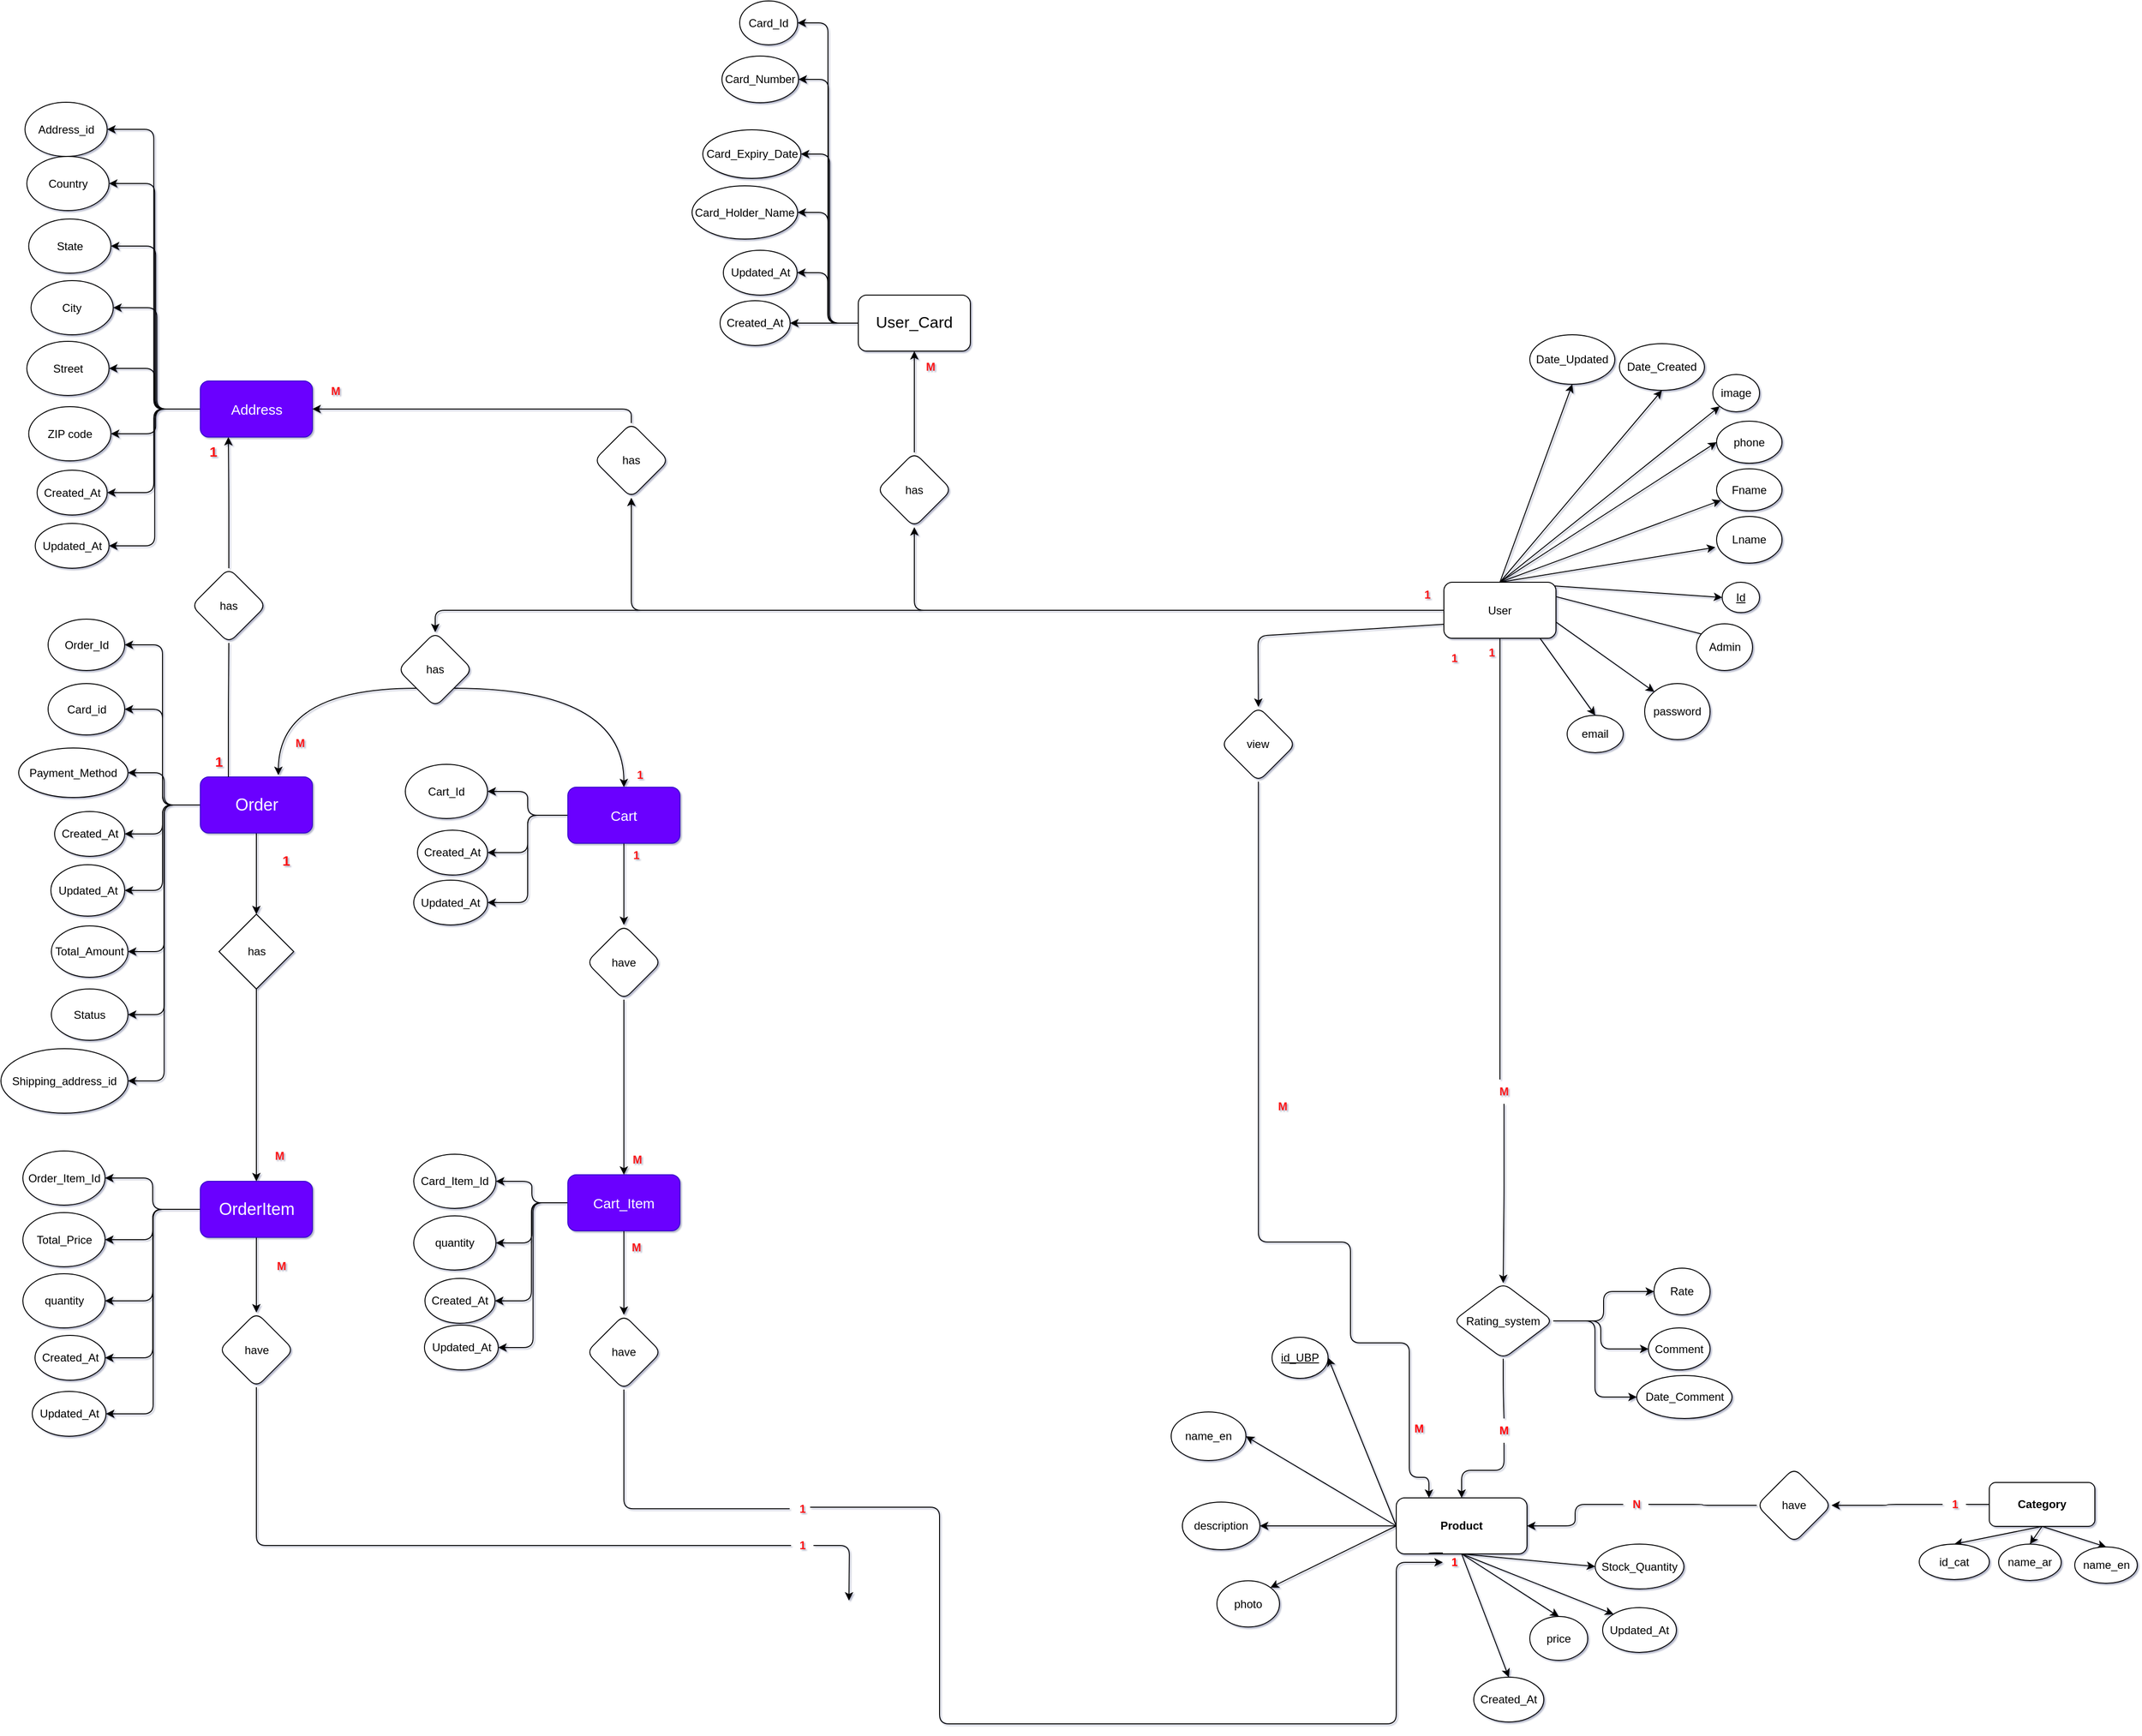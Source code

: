 <mxfile>
    <diagram id="pt88CGt4KrrBIa9byYeV" name="Page-1">
        <mxGraphModel dx="3523" dy="1805" grid="0" gridSize="10" guides="1" tooltips="1" connect="1" arrows="1" fold="1" page="0" pageScale="1" pageWidth="3300" pageHeight="4681" background="none" math="0" shadow="1">
            <root>
                <mxCell id="0"/>
                <mxCell id="1" parent="0"/>
                <mxCell id="13" style="edgeStyle=none;html=1;exitX=0.5;exitY=0;exitDx=0;exitDy=0;entryX=0;entryY=0.5;entryDx=0;entryDy=0;rounded=1;" parent="1" source="2" target="8" edge="1">
                    <mxGeometry relative="1" as="geometry"/>
                </mxCell>
                <mxCell id="14" style="edgeStyle=none;html=1;exitX=0.5;exitY=0;exitDx=0;exitDy=0;rounded=1;" parent="1" source="2" target="9" edge="1">
                    <mxGeometry relative="1" as="geometry"/>
                </mxCell>
                <mxCell id="15" style="edgeStyle=none;html=1;exitX=0.5;exitY=0;exitDx=0;exitDy=0;entryX=-0.019;entryY=0.661;entryDx=0;entryDy=0;rounded=1;entryPerimeter=0;" parent="1" source="2" target="10" edge="1">
                    <mxGeometry relative="1" as="geometry"/>
                </mxCell>
                <mxCell id="16" style="edgeStyle=none;html=1;exitX=0.5;exitY=0;exitDx=0;exitDy=0;entryX=0;entryY=0.5;entryDx=0;entryDy=0;rounded=1;" parent="1" source="2" target="11" edge="1">
                    <mxGeometry relative="1" as="geometry"/>
                </mxCell>
                <mxCell id="17" style="edgeStyle=none;html=1;exitX=0.5;exitY=0;exitDx=0;exitDy=0;entryX=0.5;entryY=1;entryDx=0;entryDy=0;rounded=1;" parent="1" source="2" target="12" edge="1">
                    <mxGeometry relative="1" as="geometry"/>
                </mxCell>
                <mxCell id="22" style="edgeStyle=none;html=1;exitX=0.5;exitY=0;exitDx=0;exitDy=0;entryX=0;entryY=1;entryDx=0;entryDy=0;rounded=1;" parent="1" source="2" target="18" edge="1">
                    <mxGeometry relative="1" as="geometry"/>
                </mxCell>
                <mxCell id="24" style="edgeStyle=none;html=1;exitX=0.5;exitY=0;exitDx=0;exitDy=0;entryX=0.5;entryY=0;entryDx=0;entryDy=0;rounded=1;" parent="1" source="2" target="23" edge="1">
                    <mxGeometry relative="1" as="geometry">
                        <Array as="points"/>
                    </mxGeometry>
                </mxCell>
                <mxCell id="26" style="edgeStyle=none;html=1;exitX=0.5;exitY=0;exitDx=0;exitDy=0;entryX=1;entryY=0.5;entryDx=0;entryDy=0;rounded=1;" parent="1" source="2" target="25" edge="1">
                    <mxGeometry relative="1" as="geometry"/>
                </mxCell>
                <mxCell id="28" style="edgeStyle=none;html=1;exitX=0.5;exitY=0;exitDx=0;exitDy=0;entryX=0;entryY=0;entryDx=0;entryDy=0;rounded=1;" parent="1" source="2" target="27" edge="1">
                    <mxGeometry relative="1" as="geometry"/>
                </mxCell>
                <mxCell id="31" style="edgeStyle=orthogonalEdgeStyle;html=1;exitX=0.5;exitY=1;exitDx=0;exitDy=0;rounded=1;startArrow=none;" parent="1" source="128" target="29" edge="1">
                    <mxGeometry relative="1" as="geometry"/>
                </mxCell>
                <mxCell id="319" style="edgeStyle=none;html=1;exitX=0.5;exitY=0;exitDx=0;exitDy=0;entryX=0.5;entryY=1;entryDx=0;entryDy=0;rounded=1;" parent="1" source="2" target="318" edge="1">
                    <mxGeometry relative="1" as="geometry"/>
                </mxCell>
                <mxCell id="5104" style="edgeStyle=orthogonalEdgeStyle;html=1;exitX=0;exitY=0.5;exitDx=0;exitDy=0;entryX=0.5;entryY=0;entryDx=0;entryDy=0;fontSize=15;" parent="1" source="2" target="4862" edge="1">
                    <mxGeometry relative="1" as="geometry"/>
                </mxCell>
                <mxCell id="5213" style="edgeStyle=orthogonalEdgeStyle;html=1;exitX=0;exitY=0.5;exitDx=0;exitDy=0;entryX=0.5;entryY=1;entryDx=0;entryDy=0;strokeColor=default;" parent="1" source="2" target="5189" edge="1">
                    <mxGeometry relative="1" as="geometry"/>
                </mxCell>
                <mxCell id="5215" style="edgeStyle=orthogonalEdgeStyle;html=1;exitX=0;exitY=0.5;exitDx=0;exitDy=0;entryX=0.5;entryY=1;entryDx=0;entryDy=0;strokeColor=default;" parent="1" source="2" target="5214" edge="1">
                    <mxGeometry relative="1" as="geometry"/>
                </mxCell>
                <mxCell id="5241" style="edgeStyle=none;html=1;exitX=0;exitY=0.75;exitDx=0;exitDy=0;entryX=0.5;entryY=0;entryDx=0;entryDy=0;" edge="1" parent="1" source="2" target="5227">
                    <mxGeometry relative="1" as="geometry">
                        <Array as="points">
                            <mxPoint x="-745" y="-305"/>
                        </Array>
                    </mxGeometry>
                </mxCell>
                <mxCell id="2" value="User" style="rounded=1;whiteSpace=wrap;html=1;" parent="1" vertex="1">
                    <mxGeometry x="-546" y="-362.5" width="120" height="60" as="geometry"/>
                </mxCell>
                <mxCell id="42" style="edgeStyle=none;html=1;exitX=0;exitY=0.5;exitDx=0;exitDy=0;entryX=1;entryY=0.5;entryDx=0;entryDy=0;rounded=1;" parent="1" source="3" target="41" edge="1">
                    <mxGeometry relative="1" as="geometry"/>
                </mxCell>
                <mxCell id="49" style="edgeStyle=none;html=1;exitX=0;exitY=0.5;exitDx=0;exitDy=0;entryX=1;entryY=0.5;entryDx=0;entryDy=0;rounded=1;" parent="1" source="3" target="48" edge="1">
                    <mxGeometry relative="1" as="geometry"/>
                </mxCell>
                <mxCell id="167" style="edgeStyle=none;html=1;exitX=0;exitY=0.5;exitDx=0;exitDy=0;entryX=1;entryY=0;entryDx=0;entryDy=0;rounded=1;" parent="1" source="3" target="141" edge="1">
                    <mxGeometry relative="1" as="geometry"/>
                </mxCell>
                <mxCell id="422" style="edgeStyle=none;html=1;exitX=0;exitY=0.5;exitDx=0;exitDy=0;entryX=1;entryY=0.5;entryDx=0;entryDy=0;" parent="1" source="3" target="421" edge="1">
                    <mxGeometry relative="1" as="geometry"/>
                </mxCell>
                <mxCell id="5234" style="edgeStyle=none;html=1;exitX=0.5;exitY=1;exitDx=0;exitDy=0;entryX=0.5;entryY=0;entryDx=0;entryDy=0;" edge="1" parent="1" source="3" target="5233">
                    <mxGeometry relative="1" as="geometry"/>
                </mxCell>
                <mxCell id="5238" style="edgeStyle=none;html=1;exitX=0.5;exitY=1;exitDx=0;exitDy=0;entryX=0;entryY=0.5;entryDx=0;entryDy=0;" edge="1" parent="1" source="3" target="5236">
                    <mxGeometry relative="1" as="geometry"/>
                </mxCell>
                <mxCell id="5239" style="edgeStyle=none;html=1;exitX=0.5;exitY=1;exitDx=0;exitDy=0;entryX=0;entryY=0;entryDx=0;entryDy=0;" edge="1" parent="1" source="3" target="5237">
                    <mxGeometry relative="1" as="geometry"/>
                </mxCell>
                <mxCell id="5240" style="edgeStyle=none;html=1;exitX=0.5;exitY=1;exitDx=0;exitDy=0;entryX=0.5;entryY=0;entryDx=0;entryDy=0;" edge="1" parent="1" source="3" target="5235">
                    <mxGeometry relative="1" as="geometry"/>
                </mxCell>
                <mxCell id="3" value="&lt;b&gt;Product&lt;/b&gt;" style="rounded=1;whiteSpace=wrap;html=1;" parent="1" vertex="1">
                    <mxGeometry x="-597" y="618" width="140" height="60" as="geometry"/>
                </mxCell>
                <mxCell id="8" value="&lt;u&gt;Id&lt;/u&gt;" style="ellipse;whiteSpace=wrap;html=1;rounded=1;" parent="1" vertex="1">
                    <mxGeometry x="-248" y="-362.5" width="40" height="32.5" as="geometry"/>
                </mxCell>
                <mxCell id="9" value="Fname" style="ellipse;whiteSpace=wrap;html=1;rounded=1;" parent="1" vertex="1">
                    <mxGeometry x="-254" y="-484" width="70" height="45" as="geometry"/>
                </mxCell>
                <mxCell id="10" value="Lname" style="ellipse;whiteSpace=wrap;html=1;rounded=1;" parent="1" vertex="1">
                    <mxGeometry x="-254" y="-433" width="70" height="50" as="geometry"/>
                </mxCell>
                <mxCell id="11" value="phone" style="ellipse;whiteSpace=wrap;html=1;rounded=1;" parent="1" vertex="1">
                    <mxGeometry x="-254" y="-535" width="70" height="45" as="geometry"/>
                </mxCell>
                <mxCell id="12" value="Date_Created" style="ellipse;whiteSpace=wrap;html=1;rounded=1;" parent="1" vertex="1">
                    <mxGeometry x="-358" y="-618" width="91" height="50" as="geometry"/>
                </mxCell>
                <mxCell id="18" value="image" style="ellipse;whiteSpace=wrap;html=1;rounded=1;" parent="1" vertex="1">
                    <mxGeometry x="-258" y="-585" width="50" height="40" as="geometry"/>
                </mxCell>
                <mxCell id="23" value="email" style="ellipse;whiteSpace=wrap;html=1;rounded=1;" parent="1" vertex="1">
                    <mxGeometry x="-414" y="-220" width="60" height="40" as="geometry"/>
                </mxCell>
                <mxCell id="25" value="Admin" style="ellipse;whiteSpace=wrap;html=1;rounded=1;" parent="1" vertex="1">
                    <mxGeometry x="-275.5" y="-318" width="60" height="50" as="geometry"/>
                </mxCell>
                <mxCell id="27" value="password" style="ellipse;whiteSpace=wrap;html=1;rounded=1;" parent="1" vertex="1">
                    <mxGeometry x="-331" y="-254" width="70" height="60" as="geometry"/>
                </mxCell>
                <mxCell id="32" style="edgeStyle=orthogonalEdgeStyle;html=1;exitX=0.5;exitY=1;exitDx=0;exitDy=0;entryX=0.5;entryY=0;entryDx=0;entryDy=0;rounded=1;startArrow=none;" parent="1" source="129" target="3" edge="1">
                    <mxGeometry relative="1" as="geometry"/>
                </mxCell>
                <mxCell id="36" style="edgeStyle=orthogonalEdgeStyle;html=1;exitX=1;exitY=0.5;exitDx=0;exitDy=0;entryX=0;entryY=0.5;entryDx=0;entryDy=0;rounded=1;" parent="1" source="29" target="33" edge="1">
                    <mxGeometry relative="1" as="geometry"/>
                </mxCell>
                <mxCell id="374" style="edgeStyle=orthogonalEdgeStyle;rounded=1;html=1;exitX=1;exitY=0.5;exitDx=0;exitDy=0;entryX=0;entryY=0.5;entryDx=0;entryDy=0;" parent="1" source="29" target="34" edge="1">
                    <mxGeometry relative="1" as="geometry"/>
                </mxCell>
                <mxCell id="376" style="edgeStyle=orthogonalEdgeStyle;rounded=1;html=1;exitX=1;exitY=0.5;exitDx=0;exitDy=0;entryX=0;entryY=0.5;entryDx=0;entryDy=0;" parent="1" source="29" target="35" edge="1">
                    <mxGeometry relative="1" as="geometry"/>
                </mxCell>
                <mxCell id="29" value="Rating_system" style="rhombus;whiteSpace=wrap;html=1;rounded=1;" parent="1" vertex="1">
                    <mxGeometry x="-536" y="388" width="107" height="81" as="geometry"/>
                </mxCell>
                <mxCell id="33" value="Rate" style="ellipse;whiteSpace=wrap;html=1;rounded=1;" parent="1" vertex="1">
                    <mxGeometry x="-321" y="372" width="60" height="50" as="geometry"/>
                </mxCell>
                <mxCell id="34" value="Comment" style="ellipse;whiteSpace=wrap;html=1;rounded=1;" parent="1" vertex="1">
                    <mxGeometry x="-327" y="436" width="66" height="45" as="geometry"/>
                </mxCell>
                <mxCell id="35" value="Date_Comment" style="ellipse;whiteSpace=wrap;html=1;rounded=1;" parent="1" vertex="1">
                    <mxGeometry x="-339.5" y="487" width="102" height="46" as="geometry"/>
                </mxCell>
                <mxCell id="41" value="&lt;u&gt;id_UBP&lt;/u&gt;" style="ellipse;whiteSpace=wrap;html=1;rounded=1;" parent="1" vertex="1">
                    <mxGeometry x="-730" y="446" width="60" height="44" as="geometry"/>
                </mxCell>
                <mxCell id="48" value="description" style="ellipse;whiteSpace=wrap;html=1;rounded=1;" parent="1" vertex="1">
                    <mxGeometry x="-826" y="622.5" width="83" height="51" as="geometry"/>
                </mxCell>
                <mxCell id="141" value="photo" style="ellipse;whiteSpace=wrap;html=1;rounded=1;" parent="1" vertex="1">
                    <mxGeometry x="-789" y="706.75" width="67" height="49.5" as="geometry"/>
                </mxCell>
                <mxCell id="318" value="Date_Updated" style="ellipse;whiteSpace=wrap;html=1;rounded=1;" parent="1" vertex="1">
                    <mxGeometry x="-454" y="-627.5" width="91" height="53" as="geometry"/>
                </mxCell>
                <mxCell id="402" style="edgeStyle=orthogonalEdgeStyle;rounded=1;html=1;exitX=0;exitY=0.5;exitDx=0;exitDy=0;entryX=1;entryY=0.5;entryDx=0;entryDy=0;startArrow=none;" parent="1" source="410" target="399" edge="1">
                    <mxGeometry relative="1" as="geometry"/>
                </mxCell>
                <mxCell id="407" style="edgeStyle=none;rounded=1;html=1;exitX=0.5;exitY=1;exitDx=0;exitDy=0;entryX=0.5;entryY=0;entryDx=0;entryDy=0;" parent="1" source="396" target="405" edge="1">
                    <mxGeometry relative="1" as="geometry"/>
                </mxCell>
                <mxCell id="408" style="edgeStyle=none;rounded=1;html=1;exitX=0.5;exitY=1;exitDx=0;exitDy=0;entryX=0.5;entryY=0;entryDx=0;entryDy=0;" parent="1" source="396" target="406" edge="1">
                    <mxGeometry relative="1" as="geometry"/>
                </mxCell>
                <mxCell id="424" style="edgeStyle=none;html=1;exitX=0.5;exitY=1;exitDx=0;exitDy=0;entryX=0.5;entryY=0;entryDx=0;entryDy=0;" parent="1" source="396" target="423" edge="1">
                    <mxGeometry relative="1" as="geometry"/>
                </mxCell>
                <mxCell id="396" value="&lt;b&gt;Category&lt;/b&gt;" style="rounded=1;whiteSpace=wrap;html=1;" parent="1" vertex="1">
                    <mxGeometry x="38" y="601.5" width="113" height="47" as="geometry"/>
                </mxCell>
                <mxCell id="404" style="edgeStyle=orthogonalEdgeStyle;rounded=1;html=1;exitX=0;exitY=0.5;exitDx=0;exitDy=0;entryX=1;entryY=0.5;entryDx=0;entryDy=0;startArrow=none;" parent="1" source="409" target="3" edge="1">
                    <mxGeometry relative="1" as="geometry"/>
                </mxCell>
                <mxCell id="399" value="have" style="rhombus;whiteSpace=wrap;html=1;rounded=1;" parent="1" vertex="1">
                    <mxGeometry x="-211" y="586" width="80" height="80" as="geometry"/>
                </mxCell>
                <mxCell id="405" value="id_cat" style="ellipse;whiteSpace=wrap;html=1;rounded=1;" parent="1" vertex="1">
                    <mxGeometry x="-37" y="667.5" width="75" height="38" as="geometry"/>
                </mxCell>
                <mxCell id="406" value="name_ar" style="ellipse;whiteSpace=wrap;html=1;rounded=1;" parent="1" vertex="1">
                    <mxGeometry x="48" y="667.5" width="67" height="39" as="geometry"/>
                </mxCell>
                <mxCell id="421" value="name_en" style="ellipse;whiteSpace=wrap;html=1;" parent="1" vertex="1">
                    <mxGeometry x="-838" y="526" width="80" height="52" as="geometry"/>
                </mxCell>
                <mxCell id="423" value="name_en" style="ellipse;whiteSpace=wrap;html=1;rounded=1;" parent="1" vertex="1">
                    <mxGeometry x="129.5" y="670.5" width="67" height="39" as="geometry"/>
                </mxCell>
                <mxCell id="5095" style="edgeStyle=orthogonalEdgeStyle;html=1;exitX=0;exitY=0.5;exitDx=0;exitDy=0;entryX=1;entryY=0.5;entryDx=0;entryDy=0;fontSize=15;" parent="1" source="4854" target="4858" edge="1">
                    <mxGeometry relative="1" as="geometry"/>
                </mxCell>
                <mxCell id="5096" style="edgeStyle=orthogonalEdgeStyle;html=1;exitX=0;exitY=0.5;exitDx=0;exitDy=0;entryX=1;entryY=0.5;entryDx=0;entryDy=0;fontSize=15;" parent="1" source="4854" target="4855" edge="1">
                    <mxGeometry relative="1" as="geometry"/>
                </mxCell>
                <mxCell id="5097" style="edgeStyle=orthogonalEdgeStyle;html=1;exitX=0;exitY=0.5;exitDx=0;exitDy=0;entryX=1;entryY=0.5;entryDx=0;entryDy=0;fontSize=15;" parent="1" source="4854" target="4859" edge="1">
                    <mxGeometry relative="1" as="geometry"/>
                </mxCell>
                <mxCell id="5098" style="edgeStyle=orthogonalEdgeStyle;html=1;exitX=0;exitY=0.5;exitDx=0;exitDy=0;entryX=1;entryY=0.5;entryDx=0;entryDy=0;fontSize=15;" parent="1" source="4854" target="4860" edge="1">
                    <mxGeometry relative="1" as="geometry"/>
                </mxCell>
                <mxCell id="5099" style="edgeStyle=orthogonalEdgeStyle;html=1;exitX=0;exitY=0.5;exitDx=0;exitDy=0;entryX=1;entryY=0.5;entryDx=0;entryDy=0;fontSize=15;" parent="1" source="4854" target="4856" edge="1">
                    <mxGeometry relative="1" as="geometry"/>
                </mxCell>
                <mxCell id="5110" style="edgeStyle=orthogonalEdgeStyle;html=1;exitX=0.5;exitY=1;exitDx=0;exitDy=0;entryX=0.5;entryY=0;entryDx=0;entryDy=0;fontSize=15;" parent="1" source="4854" target="4890" edge="1">
                    <mxGeometry relative="1" as="geometry"/>
                </mxCell>
                <mxCell id="5164" style="edgeStyle=orthogonalEdgeStyle;html=1;exitX=0;exitY=0.5;exitDx=0;exitDy=0;entryX=1;entryY=0.5;entryDx=0;entryDy=0;" parent="1" source="4854" target="5162" edge="1">
                    <mxGeometry relative="1" as="geometry"/>
                </mxCell>
                <mxCell id="5209" style="edgeStyle=orthogonalEdgeStyle;html=1;exitX=0.5;exitY=0;exitDx=0;exitDy=0;entryX=0.25;entryY=1;entryDx=0;entryDy=0;strokeColor=default;startArrow=none;" parent="1" source="5210" target="5188" edge="1">
                    <mxGeometry relative="1" as="geometry"/>
                </mxCell>
                <mxCell id="5221" style="edgeStyle=orthogonalEdgeStyle;html=1;exitX=0;exitY=0.5;exitDx=0;exitDy=0;entryX=1;entryY=0.5;entryDx=0;entryDy=0;strokeColor=default;" parent="1" source="4854" target="5220" edge="1">
                    <mxGeometry relative="1" as="geometry"/>
                </mxCell>
                <mxCell id="5223" style="edgeStyle=orthogonalEdgeStyle;html=1;exitX=0;exitY=0.5;exitDx=0;exitDy=0;entryX=1;entryY=0.5;entryDx=0;entryDy=0;strokeColor=default;" parent="1" source="4854" target="5222" edge="1">
                    <mxGeometry relative="1" as="geometry"/>
                </mxCell>
                <mxCell id="4854" value="&lt;font style=&quot;font-size: 18px;&quot;&gt;Order&lt;/font&gt;" style="rounded=1;whiteSpace=wrap;html=1;fillColor=#6a00ff;fontColor=#ffffff;strokeColor=#3700CC;" parent="1" vertex="1">
                    <mxGeometry x="-1877.5" y="-154" width="120" height="60" as="geometry"/>
                </mxCell>
                <mxCell id="4855" value="Payment_Method" style="ellipse;whiteSpace=wrap;html=1;" parent="1" vertex="1">
                    <mxGeometry x="-2072" y="-185" width="117" height="53" as="geometry"/>
                </mxCell>
                <mxCell id="4856" value="Total_Amount" style="ellipse;whiteSpace=wrap;html=1;" parent="1" vertex="1">
                    <mxGeometry x="-2037" y="5.5" width="82" height="55" as="geometry"/>
                </mxCell>
                <mxCell id="4858" value="Order_Id" style="ellipse;whiteSpace=wrap;html=1;" parent="1" vertex="1">
                    <mxGeometry x="-2040.5" y="-323" width="82" height="55" as="geometry"/>
                </mxCell>
                <mxCell id="4859" value="Created_At" style="ellipse;whiteSpace=wrap;html=1;" parent="1" vertex="1">
                    <mxGeometry x="-2033.5" y="-117" width="75" height="48" as="geometry"/>
                </mxCell>
                <mxCell id="4860" value="Updated_At" style="ellipse;whiteSpace=wrap;html=1;" parent="1" vertex="1">
                    <mxGeometry x="-2037.5" y="-60" width="79" height="55" as="geometry"/>
                </mxCell>
                <mxCell id="5073" style="edgeStyle=orthogonalEdgeStyle;curved=1;html=1;exitX=1;exitY=1;exitDx=0;exitDy=0;entryX=0.5;entryY=0;entryDx=0;entryDy=0;fontSize=15;" parent="1" source="4862" target="5172" edge="1">
                    <mxGeometry relative="1" as="geometry"/>
                </mxCell>
                <mxCell id="5074" style="edgeStyle=orthogonalEdgeStyle;curved=1;html=1;exitX=0;exitY=1;exitDx=0;exitDy=0;fontSize=15;" parent="1" source="4862" edge="1">
                    <mxGeometry relative="1" as="geometry">
                        <mxPoint x="-1794" y="-156" as="targetPoint"/>
                    </mxGeometry>
                </mxCell>
                <mxCell id="4862" value="has" style="rhombus;whiteSpace=wrap;html=1;rounded=1;" parent="1" vertex="1">
                    <mxGeometry x="-1666" y="-309" width="80" height="80" as="geometry"/>
                </mxCell>
                <mxCell id="5112" style="edgeStyle=orthogonalEdgeStyle;html=1;exitX=0;exitY=0.5;exitDx=0;exitDy=0;entryX=1;entryY=0.5;entryDx=0;entryDy=0;fontSize=15;" parent="1" source="4870" target="4873" edge="1">
                    <mxGeometry relative="1" as="geometry"/>
                </mxCell>
                <mxCell id="5113" style="edgeStyle=orthogonalEdgeStyle;html=1;exitX=0;exitY=0.5;exitDx=0;exitDy=0;entryX=1;entryY=0.5;entryDx=0;entryDy=0;fontSize=15;" parent="1" source="4870" target="4871" edge="1">
                    <mxGeometry relative="1" as="geometry"/>
                </mxCell>
                <mxCell id="5114" style="edgeStyle=orthogonalEdgeStyle;html=1;exitX=0;exitY=0.5;exitDx=0;exitDy=0;entryX=1;entryY=0.5;entryDx=0;entryDy=0;fontSize=15;" parent="1" source="4870" target="4872" edge="1">
                    <mxGeometry relative="1" as="geometry"/>
                </mxCell>
                <mxCell id="5115" style="edgeStyle=orthogonalEdgeStyle;html=1;exitX=0;exitY=0.5;exitDx=0;exitDy=0;entryX=1;entryY=0.5;entryDx=0;entryDy=0;fontSize=15;" parent="1" source="4870" target="4874" edge="1">
                    <mxGeometry relative="1" as="geometry"/>
                </mxCell>
                <mxCell id="5116" style="edgeStyle=orthogonalEdgeStyle;html=1;exitX=0;exitY=0.5;exitDx=0;exitDy=0;entryX=1;entryY=0.5;entryDx=0;entryDy=0;fontSize=15;" parent="1" source="4870" target="4875" edge="1">
                    <mxGeometry relative="1" as="geometry"/>
                </mxCell>
                <mxCell id="5117" style="edgeStyle=orthogonalEdgeStyle;html=1;exitX=0.5;exitY=1;exitDx=0;exitDy=0;entryX=0.5;entryY=0;entryDx=0;entryDy=0;fontSize=15;" parent="1" source="4870" target="4921" edge="1">
                    <mxGeometry relative="1" as="geometry"/>
                </mxCell>
                <mxCell id="4870" value="&lt;font style=&quot;font-size: 18px;&quot;&gt;OrderItem&lt;/font&gt;" style="rounded=1;whiteSpace=wrap;html=1;fillColor=#6a00ff;fontColor=#ffffff;strokeColor=#3700CC;" parent="1" vertex="1">
                    <mxGeometry x="-1877.5" y="279" width="120" height="60" as="geometry"/>
                </mxCell>
                <mxCell id="4871" value="Total_Price" style="ellipse;whiteSpace=wrap;html=1;" parent="1" vertex="1">
                    <mxGeometry x="-2067.5" y="312.5" width="88" height="58" as="geometry"/>
                </mxCell>
                <mxCell id="4872" value="quantity" style="ellipse;whiteSpace=wrap;html=1;" parent="1" vertex="1">
                    <mxGeometry x="-2067.5" y="378" width="88" height="58" as="geometry"/>
                </mxCell>
                <mxCell id="4873" value="Order_Item_Id" style="ellipse;whiteSpace=wrap;html=1;" parent="1" vertex="1">
                    <mxGeometry x="-2067.5" y="246.5" width="88" height="58" as="geometry"/>
                </mxCell>
                <mxCell id="4874" value="Created_At" style="ellipse;whiteSpace=wrap;html=1;" parent="1" vertex="1">
                    <mxGeometry x="-2054.5" y="444" width="75" height="48" as="geometry"/>
                </mxCell>
                <mxCell id="4875" value="Updated_At" style="ellipse;whiteSpace=wrap;html=1;" parent="1" vertex="1">
                    <mxGeometry x="-2057.5" y="504" width="79" height="48" as="geometry"/>
                </mxCell>
                <mxCell id="5081" style="edgeStyle=orthogonalEdgeStyle;html=1;exitX=0;exitY=0.5;exitDx=0;exitDy=0;entryX=1;entryY=0.5;entryDx=0;entryDy=0;fontSize=15;" parent="1" source="4880" target="5067" edge="1">
                    <mxGeometry relative="1" as="geometry"/>
                </mxCell>
                <mxCell id="5082" style="edgeStyle=orthogonalEdgeStyle;html=1;exitX=0;exitY=0.5;exitDx=0;exitDy=0;fontSize=15;entryX=1;entryY=0.5;entryDx=0;entryDy=0;" parent="1" source="4880" target="5065" edge="1">
                    <mxGeometry relative="1" as="geometry"/>
                </mxCell>
                <mxCell id="5083" style="edgeStyle=orthogonalEdgeStyle;html=1;exitX=0;exitY=0.5;exitDx=0;exitDy=0;entryX=1;entryY=0.5;entryDx=0;entryDy=0;fontSize=15;" parent="1" source="4880" target="5064" edge="1">
                    <mxGeometry relative="1" as="geometry"/>
                </mxCell>
                <mxCell id="5084" style="edgeStyle=orthogonalEdgeStyle;html=1;exitX=0;exitY=0.5;exitDx=0;exitDy=0;entryX=1;entryY=0.5;entryDx=0;entryDy=0;fontSize=15;" parent="1" source="4880" target="5063" edge="1">
                    <mxGeometry relative="1" as="geometry"/>
                </mxCell>
                <mxCell id="5085" style="edgeStyle=orthogonalEdgeStyle;html=1;exitX=0;exitY=0.5;exitDx=0;exitDy=0;entryX=1;entryY=0.5;entryDx=0;entryDy=0;fontSize=15;" parent="1" source="4880" target="5066" edge="1">
                    <mxGeometry relative="1" as="geometry"/>
                </mxCell>
                <mxCell id="5086" style="edgeStyle=orthogonalEdgeStyle;html=1;exitX=0;exitY=0.5;exitDx=0;exitDy=0;entryX=1;entryY=0.5;entryDx=0;entryDy=0;fontSize=15;" parent="1" source="4880" target="5068" edge="1">
                    <mxGeometry relative="1" as="geometry"/>
                </mxCell>
                <mxCell id="4880" value="&lt;font style=&quot;font-size: 17px;&quot;&gt;User_Card&lt;/font&gt;" style="rounded=1;whiteSpace=wrap;html=1;" parent="1" vertex="1">
                    <mxGeometry x="-1173" y="-670" width="120" height="60" as="geometry"/>
                </mxCell>
                <mxCell id="5111" style="edgeStyle=orthogonalEdgeStyle;html=1;exitX=0.5;exitY=1;exitDx=0;exitDy=0;entryX=0.5;entryY=0;entryDx=0;entryDy=0;fontSize=15;" parent="1" source="4890" target="4870" edge="1">
                    <mxGeometry relative="1" as="geometry"/>
                </mxCell>
                <mxCell id="4890" value="has" style="rhombus;whiteSpace=wrap;html=1;" parent="1" vertex="1">
                    <mxGeometry x="-1857.5" y="-7" width="80" height="80" as="geometry"/>
                </mxCell>
                <mxCell id="5133" style="edgeStyle=orthogonalEdgeStyle;html=1;fontSize=15;startArrow=none;" parent="1" source="5136" edge="1">
                    <mxGeometry relative="1" as="geometry">
                        <mxPoint x="-1183" y="728" as="targetPoint"/>
                    </mxGeometry>
                </mxCell>
                <mxCell id="4921" value="have" style="rhombus;whiteSpace=wrap;html=1;rounded=1;" parent="1" vertex="1">
                    <mxGeometry x="-1857.5" y="419.5" width="80" height="80" as="geometry"/>
                </mxCell>
                <mxCell id="5108" style="edgeStyle=orthogonalEdgeStyle;html=1;exitX=0.5;exitY=1;exitDx=0;exitDy=0;entryX=0.5;entryY=0;entryDx=0;entryDy=0;fontSize=15;" parent="1" source="4969" target="4976" edge="1">
                    <mxGeometry relative="1" as="geometry"/>
                </mxCell>
                <mxCell id="5150" style="edgeStyle=orthogonalEdgeStyle;html=1;exitX=0;exitY=0.5;exitDx=0;exitDy=0;entryX=1;entryY=0.5;entryDx=0;entryDy=0;fontSize=15;" parent="1" source="4969" target="5147" edge="1">
                    <mxGeometry relative="1" as="geometry"/>
                </mxCell>
                <mxCell id="5151" style="edgeStyle=orthogonalEdgeStyle;html=1;exitX=0;exitY=0.5;exitDx=0;exitDy=0;entryX=1;entryY=0.5;entryDx=0;entryDy=0;fontSize=15;" parent="1" source="4969" target="5145" edge="1">
                    <mxGeometry relative="1" as="geometry"/>
                </mxCell>
                <mxCell id="5153" style="edgeStyle=orthogonalEdgeStyle;html=1;exitX=0;exitY=0.5;exitDx=0;exitDy=0;entryX=1;entryY=0.5;entryDx=0;entryDy=0;fontSize=15;" parent="1" source="4969" target="5148" edge="1">
                    <mxGeometry relative="1" as="geometry"/>
                </mxCell>
                <mxCell id="5154" style="edgeStyle=orthogonalEdgeStyle;html=1;exitX=0;exitY=0.5;exitDx=0;exitDy=0;entryX=1;entryY=0.5;entryDx=0;entryDy=0;fontSize=15;" parent="1" source="4969" target="5149" edge="1">
                    <mxGeometry relative="1" as="geometry"/>
                </mxCell>
                <mxCell id="4969" value="&lt;font style=&quot;font-size: 15px;&quot;&gt;Cart_Item&lt;/font&gt;" style="rounded=1;whiteSpace=wrap;html=1;fillColor=#6a00ff;fontColor=#ffffff;strokeColor=#3700CC;" parent="1" vertex="1">
                    <mxGeometry x="-1484" y="272" width="120" height="60" as="geometry"/>
                </mxCell>
                <mxCell id="5134" style="edgeStyle=orthogonalEdgeStyle;html=1;exitX=0.857;exitY=0.423;exitDx=0;exitDy=0;fontSize=15;startArrow=none;exitPerimeter=0;" parent="1" source="4929" target="4916" edge="1">
                    <mxGeometry relative="1" as="geometry">
                        <mxPoint x="-1179" y="652.5" as="targetPoint"/>
                        <Array as="points">
                            <mxPoint x="-1086" y="628"/>
                            <mxPoint x="-1086" y="860"/>
                            <mxPoint x="-597" y="860"/>
                            <mxPoint x="-597" y="687"/>
                        </Array>
                    </mxGeometry>
                </mxCell>
                <mxCell id="4976" value="have" style="rhombus;whiteSpace=wrap;html=1;rounded=1;" parent="1" vertex="1">
                    <mxGeometry x="-1464" y="422" width="80" height="80" as="geometry"/>
                </mxCell>
                <mxCell id="4996" value="" style="edgeStyle=orthogonalEdgeStyle;rounded=1;html=1;exitX=0;exitY=0.5;exitDx=0;exitDy=0;entryX=1;entryY=0.5;entryDx=0;entryDy=0;endArrow=none;" parent="1" source="399" target="409" edge="1">
                    <mxGeometry relative="1" as="geometry">
                        <mxPoint x="-228" y="609" as="sourcePoint"/>
                        <mxPoint x="-426" y="608" as="targetPoint"/>
                    </mxGeometry>
                </mxCell>
                <mxCell id="409" value="&lt;b&gt;N&lt;/b&gt;" style="text;html=1;align=center;verticalAlign=middle;resizable=0;points=[];autosize=1;strokeColor=none;fillColor=none;fontColor=#f91515;rounded=1;arcSize=0;" parent="1" vertex="1">
                    <mxGeometry x="-354" y="612" width="27" height="26" as="geometry"/>
                </mxCell>
                <mxCell id="4997" value="" style="edgeStyle=orthogonalEdgeStyle;html=1;exitX=0.5;exitY=1;exitDx=0;exitDy=0;entryX=0.5;entryY=0;entryDx=0;entryDy=0;rounded=1;endArrow=none;" parent="1" source="29" target="129" edge="1">
                    <mxGeometry relative="1" as="geometry">
                        <mxPoint x="-421.5" y="481.0" as="sourcePoint"/>
                        <mxPoint x="-496" y="578" as="targetPoint"/>
                    </mxGeometry>
                </mxCell>
                <mxCell id="129" value="&lt;b&gt;&lt;font color=&quot;#ff0000&quot;&gt;M&lt;/font&gt;&lt;/b&gt;" style="text;html=1;align=center;verticalAlign=middle;resizable=0;points=[];autosize=1;strokeColor=none;fillColor=none;rounded=1;" parent="1" vertex="1">
                    <mxGeometry x="-495.63" y="533" width="28" height="26" as="geometry"/>
                </mxCell>
                <mxCell id="5004" value="" style="edgeStyle=orthogonalEdgeStyle;html=1;exitX=0.25;exitY=1;exitDx=0;exitDy=0;fontSize=15;endArrow=none;" parent="1" source="3" target="4916" edge="1">
                    <mxGeometry relative="1" as="geometry">
                        <mxPoint x="-531" y="638" as="sourcePoint"/>
                        <mxPoint x="-533" y="706" as="targetPoint"/>
                        <Array as="points">
                            <mxPoint x="-530" y="677"/>
                            <mxPoint x="-530" y="677"/>
                        </Array>
                    </mxGeometry>
                </mxCell>
                <mxCell id="4916" value="&lt;b&gt;&lt;font color=&quot;#ff0000&quot;&gt;1&lt;/font&gt;&lt;/b&gt;" style="text;html=1;align=center;verticalAlign=middle;resizable=0;points=[];autosize=1;strokeColor=none;fillColor=none;rounded=1;arcSize=50;" parent="1" vertex="1">
                    <mxGeometry x="-547.13" y="673.5" width="25" height="26" as="geometry"/>
                </mxCell>
                <mxCell id="5012" value="" style="edgeStyle=orthogonalEdgeStyle;rounded=1;html=1;exitX=0;exitY=0.5;exitDx=0;exitDy=0;entryX=1;entryY=0.5;entryDx=0;entryDy=0;endArrow=none;" parent="1" source="396" target="410" edge="1">
                    <mxGeometry relative="1" as="geometry">
                        <mxPoint x="26.5" y="608" as="sourcePoint"/>
                        <mxPoint x="-148" y="609" as="targetPoint"/>
                    </mxGeometry>
                </mxCell>
                <mxCell id="410" value="&lt;b&gt;1&lt;/b&gt;" style="text;html=1;align=center;verticalAlign=middle;resizable=0;points=[];autosize=1;strokeColor=none;fillColor=none;fontColor=#f91515;rounded=1;arcSize=50;" parent="1" vertex="1">
                    <mxGeometry x="-12" y="612" width="25" height="26" as="geometry"/>
                </mxCell>
                <mxCell id="5016" value="" style="edgeStyle=orthogonalEdgeStyle;html=1;exitX=0.5;exitY=1;exitDx=0;exitDy=0;rounded=1;endArrow=none;" parent="1" source="2" target="128" edge="1">
                    <mxGeometry relative="1" as="geometry">
                        <mxPoint x="-481.63" y="134" as="sourcePoint"/>
                        <mxPoint x="-482.491" y="388.007" as="targetPoint"/>
                        <Array as="points">
                            <mxPoint x="-486" y="55"/>
                            <mxPoint x="-486" y="55"/>
                        </Array>
                    </mxGeometry>
                </mxCell>
                <mxCell id="128" value="&lt;b&gt;&lt;font color=&quot;#f91515&quot;&gt;M&lt;/font&gt;&lt;/b&gt;" style="text;html=1;align=center;verticalAlign=middle;resizable=0;points=[];autosize=1;strokeColor=none;fillColor=none;rounded=1;arcSize=50;" parent="1" vertex="1">
                    <mxGeometry x="-495.63" y="170" width="28" height="26" as="geometry"/>
                </mxCell>
                <mxCell id="5063" value="Updated_At" style="ellipse;whiteSpace=wrap;html=1;" parent="1" vertex="1">
                    <mxGeometry x="-1317.5" y="-718" width="79" height="48" as="geometry"/>
                </mxCell>
                <mxCell id="5064" value="Card_Expiry_Date" style="ellipse;whiteSpace=wrap;html=1;" parent="1" vertex="1">
                    <mxGeometry x="-1339.5" y="-847" width="105" height="52" as="geometry"/>
                </mxCell>
                <mxCell id="5065" value="Card_Number" style="ellipse;whiteSpace=wrap;html=1;" parent="1" vertex="1">
                    <mxGeometry x="-1319" y="-926" width="82" height="50" as="geometry"/>
                </mxCell>
                <mxCell id="5066" value="Card_Holder_Name" style="ellipse;whiteSpace=wrap;html=1;" parent="1" vertex="1">
                    <mxGeometry x="-1351" y="-787" width="113" height="57" as="geometry"/>
                </mxCell>
                <mxCell id="5067" value="Card_Id" style="ellipse;whiteSpace=wrap;html=1;" parent="1" vertex="1">
                    <mxGeometry x="-1300" y="-985" width="62" height="47" as="geometry"/>
                </mxCell>
                <mxCell id="5068" value="Created_At" style="ellipse;whiteSpace=wrap;html=1;" parent="1" vertex="1">
                    <mxGeometry x="-1321" y="-664" width="75" height="48" as="geometry"/>
                </mxCell>
                <mxCell id="5135" value="" style="edgeStyle=orthogonalEdgeStyle;html=1;exitX=0.5;exitY=1;exitDx=0;exitDy=0;entryX=-0.02;entryY=0.486;entryDx=0;entryDy=0;fontSize=15;endArrow=none;entryPerimeter=0;" parent="1" source="4976" target="4929" edge="1">
                    <mxGeometry relative="1" as="geometry">
                        <mxPoint x="-1424" y="502.0" as="sourcePoint"/>
                        <mxPoint x="-1179" y="652.5" as="targetPoint"/>
                        <Array as="points">
                            <mxPoint x="-1424" y="630"/>
                        </Array>
                    </mxGeometry>
                </mxCell>
                <mxCell id="4929" value="&lt;b&gt;&lt;font color=&quot;#f91515&quot;&gt;1&lt;/font&gt;&lt;/b&gt;" style="text;html=1;align=center;verticalAlign=middle;resizable=0;points=[];autosize=1;strokeColor=none;fillColor=none;rounded=1;arcSize=50;" parent="1" vertex="1">
                    <mxGeometry x="-1246" y="617" width="25" height="26" as="geometry"/>
                </mxCell>
                <mxCell id="5137" value="" style="edgeStyle=orthogonalEdgeStyle;html=1;exitX=0.5;exitY=1;exitDx=0;exitDy=0;fontSize=15;endArrow=none;strokeColor=default;" parent="1" source="4921" edge="1">
                    <mxGeometry relative="1" as="geometry">
                        <mxPoint x="-1817.5" y="499.5" as="sourcePoint"/>
                        <mxPoint x="-1245" y="669" as="targetPoint"/>
                        <Array as="points">
                            <mxPoint x="-1817" y="669"/>
                        </Array>
                    </mxGeometry>
                </mxCell>
                <mxCell id="5136" value="&lt;b&gt;&lt;font color=&quot;#f91515&quot;&gt;1&lt;/font&gt;&lt;/b&gt;" style="text;html=1;align=center;verticalAlign=middle;resizable=0;points=[];autosize=1;strokeColor=none;fillColor=none;rounded=1;arcSize=0;" parent="1" vertex="1">
                    <mxGeometry x="-1246" y="656" width="25" height="26" as="geometry"/>
                </mxCell>
                <mxCell id="5138" value="&lt;b&gt;&lt;font color=&quot;#f91515&quot;&gt;1&lt;/font&gt;&lt;/b&gt;" style="text;html=1;align=center;verticalAlign=middle;resizable=0;points=[];autosize=1;strokeColor=none;fillColor=none;rounded=1;arcSize=0;" parent="1" vertex="1">
                    <mxGeometry x="-577" y="-362.5" width="25" height="26" as="geometry"/>
                </mxCell>
                <mxCell id="5139" value="&lt;b&gt;&lt;font color=&quot;#f91515&quot;&gt;M&lt;/font&gt;&lt;/b&gt;" style="text;html=1;align=center;verticalAlign=middle;resizable=0;points=[];autosize=1;strokeColor=none;fillColor=none;rounded=1;arcSize=0;" parent="1" vertex="1">
                    <mxGeometry x="-1110" y="-606" width="28" height="26" as="geometry"/>
                </mxCell>
                <mxCell id="5140" value="&lt;b&gt;&lt;font color=&quot;#f91515&quot;&gt;M&lt;/font&gt;&lt;/b&gt;" style="text;html=1;align=center;verticalAlign=middle;resizable=0;points=[];autosize=1;strokeColor=none;fillColor=none;rounded=1;arcSize=0;" parent="1" vertex="1">
                    <mxGeometry x="-1785.5" y="-203.5" width="28" height="26" as="geometry"/>
                </mxCell>
                <mxCell id="5143" value="&lt;b&gt;&lt;font color=&quot;#f91515&quot;&gt;M&lt;/font&gt;&lt;/b&gt;" style="text;html=1;align=center;verticalAlign=middle;resizable=0;points=[];autosize=1;strokeColor=none;fillColor=none;rounded=1;arcSize=50;" parent="1" vertex="1">
                    <mxGeometry x="-1425.5" y="337.25" width="28" height="26" as="geometry"/>
                </mxCell>
                <mxCell id="5144" value="&lt;b&gt;&lt;font color=&quot;#f91515&quot;&gt;M&lt;/font&gt;&lt;/b&gt;" style="text;html=1;align=center;verticalAlign=middle;resizable=0;points=[];autosize=1;strokeColor=none;fillColor=none;rounded=1;arcSize=50;" parent="1" vertex="1">
                    <mxGeometry x="-1805.5" y="356.5" width="28" height="26" as="geometry"/>
                </mxCell>
                <mxCell id="5145" value="quantity" style="ellipse;whiteSpace=wrap;html=1;" parent="1" vertex="1">
                    <mxGeometry x="-1649" y="316" width="88" height="58" as="geometry"/>
                </mxCell>
                <mxCell id="5147" value="Card_Item_Id" style="ellipse;whiteSpace=wrap;html=1;" parent="1" vertex="1">
                    <mxGeometry x="-1649" y="250" width="88" height="58" as="geometry"/>
                </mxCell>
                <mxCell id="5148" value="Created_At" style="ellipse;whiteSpace=wrap;html=1;" parent="1" vertex="1">
                    <mxGeometry x="-1637" y="383" width="75" height="48" as="geometry"/>
                </mxCell>
                <mxCell id="5149" value="Updated_At" style="ellipse;whiteSpace=wrap;html=1;" parent="1" vertex="1">
                    <mxGeometry x="-1637.5" y="433" width="79" height="48" as="geometry"/>
                </mxCell>
                <mxCell id="5155" value="&lt;b&gt;&lt;font style=&quot;font-size: 15px;&quot;&gt;1&lt;/font&gt;&lt;/b&gt;" style="text;html=1;align=center;verticalAlign=middle;resizable=0;points=[];autosize=1;strokeColor=none;fillColor=none;fontColor=#f91515;rounded=1;arcSize=0;strokeWidth=5;" parent="1" vertex="1">
                    <mxGeometry x="-1871" y="-186.5" width="26" height="30" as="geometry"/>
                </mxCell>
                <mxCell id="5156" value="&lt;b&gt;&lt;font style=&quot;font-size: 15px;&quot;&gt;1&lt;/font&gt;&lt;/b&gt;" style="text;html=1;align=center;verticalAlign=middle;resizable=0;points=[];autosize=1;strokeColor=none;fillColor=none;fontColor=#f91515;rounded=1;arcSize=0;strokeWidth=5;" parent="1" vertex="1">
                    <mxGeometry x="-1799.25" y="-80" width="26" height="30" as="geometry"/>
                </mxCell>
                <mxCell id="5158" value="&lt;b&gt;&lt;font color=&quot;#f91515&quot;&gt;M&lt;/font&gt;&lt;/b&gt;" style="text;html=1;align=center;verticalAlign=middle;resizable=0;points=[];autosize=1;strokeColor=none;fillColor=none;rounded=1;arcSize=0;" parent="1" vertex="1">
                    <mxGeometry x="-1807" y="239" width="28" height="26" as="geometry"/>
                </mxCell>
                <mxCell id="5159" value="&lt;b&gt;&lt;font color=&quot;#f91515&quot;&gt;M&lt;/font&gt;&lt;/b&gt;" style="text;html=1;align=center;verticalAlign=middle;resizable=0;points=[];autosize=1;strokeColor=none;fillColor=none;rounded=1;arcSize=50;" parent="1" vertex="1">
                    <mxGeometry x="-1424" y="243" width="28" height="26" as="geometry"/>
                </mxCell>
                <mxCell id="5162" value="Status" style="ellipse;whiteSpace=wrap;html=1;" parent="1" vertex="1">
                    <mxGeometry x="-2037" y="73" width="82" height="55" as="geometry"/>
                </mxCell>
                <mxCell id="5166" style="edgeStyle=orthogonalEdgeStyle;html=1;exitX=0.5;exitY=1;exitDx=0;exitDy=0;entryX=0.5;entryY=0;entryDx=0;entryDy=0;fontSize=15;" parent="1" source="5172" target="5173" edge="1">
                    <mxGeometry relative="1" as="geometry"/>
                </mxCell>
                <mxCell id="5167" style="edgeStyle=orthogonalEdgeStyle;html=1;exitX=0;exitY=0.5;exitDx=0;exitDy=0;entryX=1;entryY=0.5;entryDx=0;entryDy=0;fontSize=15;" parent="1" source="5172" target="5177" edge="1">
                    <mxGeometry relative="1" as="geometry"/>
                </mxCell>
                <mxCell id="5170" style="edgeStyle=orthogonalEdgeStyle;html=1;exitX=0;exitY=0.5;exitDx=0;exitDy=0;entryX=1;entryY=0.5;entryDx=0;entryDy=0;fontSize=15;" parent="1" source="5172" target="5178" edge="1">
                    <mxGeometry relative="1" as="geometry"/>
                </mxCell>
                <mxCell id="5171" style="edgeStyle=orthogonalEdgeStyle;html=1;exitX=0;exitY=0.5;exitDx=0;exitDy=0;entryX=1;entryY=0.5;entryDx=0;entryDy=0;fontSize=15;" parent="1" source="5172" target="5179" edge="1">
                    <mxGeometry relative="1" as="geometry"/>
                </mxCell>
                <mxCell id="5172" value="&lt;font style=&quot;font-size: 15px;&quot;&gt;Cart&lt;br&gt;&lt;/font&gt;" style="rounded=1;whiteSpace=wrap;html=1;fillColor=#6a00ff;fontColor=#ffffff;strokeColor=#3700CC;" parent="1" vertex="1">
                    <mxGeometry x="-1484" y="-143" width="120" height="60" as="geometry"/>
                </mxCell>
                <mxCell id="5218" style="edgeStyle=orthogonalEdgeStyle;html=1;exitX=0.5;exitY=1;exitDx=0;exitDy=0;entryX=0.5;entryY=0;entryDx=0;entryDy=0;strokeColor=default;" parent="1" source="5173" target="4969" edge="1">
                    <mxGeometry relative="1" as="geometry"/>
                </mxCell>
                <mxCell id="5173" value="have" style="rhombus;whiteSpace=wrap;html=1;rounded=1;" parent="1" vertex="1">
                    <mxGeometry x="-1464" y="4.5" width="80" height="80" as="geometry"/>
                </mxCell>
                <mxCell id="5174" value="&lt;b&gt;&lt;font color=&quot;#f91515&quot;&gt;M&lt;/font&gt;&lt;/b&gt;" style="text;html=1;align=center;verticalAlign=middle;resizable=0;points=[];autosize=1;strokeColor=none;fillColor=none;rounded=1;arcSize=50;" parent="1" vertex="1">
                    <mxGeometry x="-1747" y="-580" width="28" height="26" as="geometry"/>
                </mxCell>
                <mxCell id="5177" value="Cart_Id" style="ellipse;whiteSpace=wrap;html=1;" parent="1" vertex="1">
                    <mxGeometry x="-1658" y="-167.5" width="88" height="58" as="geometry"/>
                </mxCell>
                <mxCell id="5178" value="Created_At" style="ellipse;whiteSpace=wrap;html=1;" parent="1" vertex="1">
                    <mxGeometry x="-1645" y="-97" width="75" height="48" as="geometry"/>
                </mxCell>
                <mxCell id="5179" value="Updated_At" style="ellipse;whiteSpace=wrap;html=1;" parent="1" vertex="1">
                    <mxGeometry x="-1649" y="-43.5" width="79" height="48" as="geometry"/>
                </mxCell>
                <mxCell id="5183" style="edgeStyle=orthogonalEdgeStyle;html=1;exitX=0;exitY=0.5;exitDx=0;exitDy=0;entryX=1;entryY=0.5;entryDx=0;entryDy=0;fontSize=15;" parent="1" source="5188" target="5193" edge="1">
                    <mxGeometry relative="1" as="geometry"/>
                </mxCell>
                <mxCell id="5184" style="edgeStyle=orthogonalEdgeStyle;html=1;exitX=0;exitY=0.5;exitDx=0;exitDy=0;entryX=1;entryY=0.5;entryDx=0;entryDy=0;fontSize=15;" parent="1" source="5188" target="5191" edge="1">
                    <mxGeometry relative="1" as="geometry"/>
                </mxCell>
                <mxCell id="5185" style="edgeStyle=orthogonalEdgeStyle;html=1;exitX=0;exitY=0.5;exitDx=0;exitDy=0;entryX=1;entryY=0.5;entryDx=0;entryDy=0;fontSize=15;" parent="1" source="5188" target="5192" edge="1">
                    <mxGeometry relative="1" as="geometry"/>
                </mxCell>
                <mxCell id="5186" style="edgeStyle=orthogonalEdgeStyle;html=1;exitX=0;exitY=0.5;exitDx=0;exitDy=0;entryX=1;entryY=0.5;entryDx=0;entryDy=0;fontSize=15;" parent="1" source="5188" target="5194" edge="1">
                    <mxGeometry relative="1" as="geometry"/>
                </mxCell>
                <mxCell id="5187" style="edgeStyle=orthogonalEdgeStyle;html=1;exitX=0;exitY=0.5;exitDx=0;exitDy=0;entryX=1;entryY=0.5;entryDx=0;entryDy=0;fontSize=15;" parent="1" source="5188" target="5195" edge="1">
                    <mxGeometry relative="1" as="geometry"/>
                </mxCell>
                <mxCell id="5200" style="edgeStyle=orthogonalEdgeStyle;html=1;exitX=0;exitY=0.5;exitDx=0;exitDy=0;entryX=1;entryY=0.5;entryDx=0;entryDy=0;strokeColor=default;" parent="1" source="5188" target="5197" edge="1">
                    <mxGeometry relative="1" as="geometry"/>
                </mxCell>
                <mxCell id="5201" style="edgeStyle=orthogonalEdgeStyle;html=1;exitX=0;exitY=0.5;exitDx=0;exitDy=0;entryX=1;entryY=0.5;entryDx=0;entryDy=0;strokeColor=default;" parent="1" source="5188" target="5198" edge="1">
                    <mxGeometry relative="1" as="geometry"/>
                </mxCell>
                <mxCell id="5202" style="edgeStyle=orthogonalEdgeStyle;html=1;exitX=0;exitY=0.5;exitDx=0;exitDy=0;entryX=1;entryY=0.5;entryDx=0;entryDy=0;strokeColor=default;" parent="1" source="5188" target="5199" edge="1">
                    <mxGeometry relative="1" as="geometry"/>
                </mxCell>
                <mxCell id="5188" value="&lt;font style=&quot;font-size: 15px;&quot;&gt;Address&lt;br&gt;&lt;/font&gt;" style="rounded=1;whiteSpace=wrap;html=1;fillColor=#6a00ff;fontColor=#ffffff;strokeColor=#3700CC;" parent="1" vertex="1">
                    <mxGeometry x="-1877.5" y="-578" width="120" height="60" as="geometry"/>
                </mxCell>
                <mxCell id="5206" style="edgeStyle=orthogonalEdgeStyle;html=1;exitX=0.5;exitY=0;exitDx=0;exitDy=0;entryX=1;entryY=0.5;entryDx=0;entryDy=0;strokeColor=default;" parent="1" source="5189" target="5188" edge="1">
                    <mxGeometry relative="1" as="geometry"/>
                </mxCell>
                <mxCell id="5189" value="has" style="rhombus;whiteSpace=wrap;html=1;rounded=1;" parent="1" vertex="1">
                    <mxGeometry x="-1456" y="-533" width="80" height="80" as="geometry"/>
                </mxCell>
                <mxCell id="5191" value="Street" style="ellipse;whiteSpace=wrap;html=1;" parent="1" vertex="1">
                    <mxGeometry x="-2063.25" y="-620.5" width="88" height="58" as="geometry"/>
                </mxCell>
                <mxCell id="5192" value="State" style="ellipse;whiteSpace=wrap;html=1;" parent="1" vertex="1">
                    <mxGeometry x="-2061.25" y="-751.5" width="88" height="58" as="geometry"/>
                </mxCell>
                <mxCell id="5193" value="Address_id" style="ellipse;whiteSpace=wrap;html=1;" parent="1" vertex="1">
                    <mxGeometry x="-2065.25" y="-876.5" width="88" height="58" as="geometry"/>
                </mxCell>
                <mxCell id="5194" value="Created_At" style="ellipse;whiteSpace=wrap;html=1;" parent="1" vertex="1">
                    <mxGeometry x="-2052.25" y="-482.5" width="75" height="48" as="geometry"/>
                </mxCell>
                <mxCell id="5195" value="Updated_At" style="ellipse;whiteSpace=wrap;html=1;" parent="1" vertex="1">
                    <mxGeometry x="-2054.25" y="-425.5" width="79" height="48" as="geometry"/>
                </mxCell>
                <mxCell id="5197" value="City" style="ellipse;whiteSpace=wrap;html=1;" parent="1" vertex="1">
                    <mxGeometry x="-2058.75" y="-685.5" width="88" height="58" as="geometry"/>
                </mxCell>
                <mxCell id="5198" value="ZIP code" style="ellipse;whiteSpace=wrap;html=1;" parent="1" vertex="1">
                    <mxGeometry x="-2061.25" y="-550.5" width="88" height="58" as="geometry"/>
                </mxCell>
                <mxCell id="5199" value="Country" style="ellipse;whiteSpace=wrap;html=1;" parent="1" vertex="1">
                    <mxGeometry x="-2063.25" y="-818.5" width="88" height="58" as="geometry"/>
                </mxCell>
                <mxCell id="5203" value="&lt;b&gt;&lt;font color=&quot;#f91515&quot;&gt;1&lt;/font&gt;&lt;/b&gt;" style="text;html=1;align=center;verticalAlign=middle;resizable=0;points=[];autosize=1;strokeColor=none;fillColor=none;rounded=1;arcSize=0;" parent="1" vertex="1">
                    <mxGeometry x="-547.13" y="-294" width="25" height="26" as="geometry"/>
                </mxCell>
                <mxCell id="5204" value="&lt;b&gt;&lt;font color=&quot;#f91515&quot;&gt;1&lt;/font&gt;&lt;/b&gt;" style="text;html=1;align=center;verticalAlign=middle;resizable=0;points=[];autosize=1;strokeColor=none;fillColor=none;rounded=1;arcSize=0;" parent="1" vertex="1">
                    <mxGeometry x="-507.63" y="-300" width="25" height="26" as="geometry"/>
                </mxCell>
                <mxCell id="5211" value="" style="edgeStyle=orthogonalEdgeStyle;html=1;exitX=0.25;exitY=0;exitDx=0;exitDy=0;entryX=0.5;entryY=1;entryDx=0;entryDy=0;strokeColor=default;endArrow=none;" parent="1" source="4854" target="5210" edge="1">
                    <mxGeometry relative="1" as="geometry">
                        <mxPoint x="-1847.5" y="-154" as="sourcePoint"/>
                        <mxPoint x="-1847.5" y="-518" as="targetPoint"/>
                    </mxGeometry>
                </mxCell>
                <mxCell id="5210" value="has" style="rhombus;whiteSpace=wrap;html=1;rounded=1;" parent="1" vertex="1">
                    <mxGeometry x="-1887" y="-377.5" width="80" height="80" as="geometry"/>
                </mxCell>
                <mxCell id="5212" value="&lt;b&gt;&lt;font style=&quot;font-size: 15px;&quot;&gt;1&lt;/font&gt;&lt;/b&gt;" style="text;html=1;align=center;verticalAlign=middle;resizable=0;points=[];autosize=1;strokeColor=none;fillColor=none;fontColor=#f91515;rounded=1;arcSize=0;strokeWidth=5;" parent="1" vertex="1">
                    <mxGeometry x="-1877.5" y="-518" width="26" height="30" as="geometry"/>
                </mxCell>
                <mxCell id="5216" style="edgeStyle=orthogonalEdgeStyle;html=1;exitX=0.5;exitY=0;exitDx=0;exitDy=0;entryX=0.5;entryY=1;entryDx=0;entryDy=0;strokeColor=default;" parent="1" source="5214" target="4880" edge="1">
                    <mxGeometry relative="1" as="geometry"/>
                </mxCell>
                <mxCell id="5214" value="has" style="rhombus;whiteSpace=wrap;html=1;rounded=1;" parent="1" vertex="1">
                    <mxGeometry x="-1153" y="-501.5" width="80" height="80" as="geometry"/>
                </mxCell>
                <mxCell id="5217" value="&lt;b&gt;&lt;font color=&quot;#f91515&quot;&gt;1&lt;/font&gt;&lt;/b&gt;" style="text;html=1;align=center;verticalAlign=middle;resizable=0;points=[];autosize=1;strokeColor=none;fillColor=none;rounded=1;arcSize=0;" parent="1" vertex="1">
                    <mxGeometry x="-1420" y="-169" width="25" height="26" as="geometry"/>
                </mxCell>
                <mxCell id="5219" value="&lt;b&gt;&lt;font color=&quot;#f91515&quot;&gt;1&lt;/font&gt;&lt;/b&gt;" style="text;html=1;align=center;verticalAlign=middle;resizable=0;points=[];autosize=1;strokeColor=none;fillColor=none;rounded=1;arcSize=0;" parent="1" vertex="1">
                    <mxGeometry x="-1424" y="-83" width="25" height="26" as="geometry"/>
                </mxCell>
                <mxCell id="5220" value="Shipping_address_id" style="ellipse;whiteSpace=wrap;html=1;" parent="1" vertex="1">
                    <mxGeometry x="-2091" y="137" width="136" height="69" as="geometry"/>
                </mxCell>
                <mxCell id="5222" value="Card_id" style="ellipse;whiteSpace=wrap;html=1;" parent="1" vertex="1">
                    <mxGeometry x="-2040.5" y="-254" width="82" height="55" as="geometry"/>
                </mxCell>
                <mxCell id="5228" style="edgeStyle=orthogonalEdgeStyle;html=1;exitX=0.5;exitY=1;exitDx=0;exitDy=0;entryX=0.25;entryY=0;entryDx=0;entryDy=0;" parent="1" source="5227" target="3" edge="1">
                    <mxGeometry relative="1" as="geometry">
                        <Array as="points">
                            <mxPoint x="-745" y="344"/>
                            <mxPoint x="-646" y="344"/>
                            <mxPoint x="-646" y="452"/>
                            <mxPoint x="-583" y="452"/>
                            <mxPoint x="-583" y="596"/>
                        </Array>
                    </mxGeometry>
                </mxCell>
                <mxCell id="5227" value="view" style="rhombus;whiteSpace=wrap;html=1;rounded=1;" parent="1" vertex="1">
                    <mxGeometry x="-784.63" y="-229" width="80" height="80" as="geometry"/>
                </mxCell>
                <mxCell id="5229" value="&lt;b&gt;&lt;font color=&quot;#f91515&quot;&gt;M&lt;/font&gt;&lt;/b&gt;" style="text;html=1;align=center;verticalAlign=middle;resizable=0;points=[];autosize=1;strokeColor=none;fillColor=none;rounded=1;arcSize=0;" parent="1" vertex="1">
                    <mxGeometry x="-732.63" y="186" width="28" height="26" as="geometry"/>
                </mxCell>
                <mxCell id="5232" value="&lt;b&gt;&lt;font color=&quot;#ff0000&quot;&gt;M&lt;/font&gt;&lt;/b&gt;" style="text;html=1;align=center;verticalAlign=middle;resizable=0;points=[];autosize=1;strokeColor=none;fillColor=none;rounded=1;" parent="1" vertex="1">
                    <mxGeometry x="-587" y="530.5" width="28" height="26" as="geometry"/>
                </mxCell>
                <mxCell id="5233" value="price" style="ellipse;whiteSpace=wrap;html=1;" vertex="1" parent="1">
                    <mxGeometry x="-454" y="745" width="62" height="47" as="geometry"/>
                </mxCell>
                <mxCell id="5235" value="Created_At" style="ellipse;whiteSpace=wrap;html=1;" vertex="1" parent="1">
                    <mxGeometry x="-514" y="810" width="75" height="48" as="geometry"/>
                </mxCell>
                <mxCell id="5236" value="Stock_Quantity" style="ellipse;whiteSpace=wrap;html=1;" vertex="1" parent="1">
                    <mxGeometry x="-384" y="667.5" width="95" height="48" as="geometry"/>
                </mxCell>
                <mxCell id="5237" value="Updated_At" style="ellipse;whiteSpace=wrap;html=1;" vertex="1" parent="1">
                    <mxGeometry x="-376" y="735.5" width="79" height="48" as="geometry"/>
                </mxCell>
            </root>
        </mxGraphModel>
    </diagram>
</mxfile>
